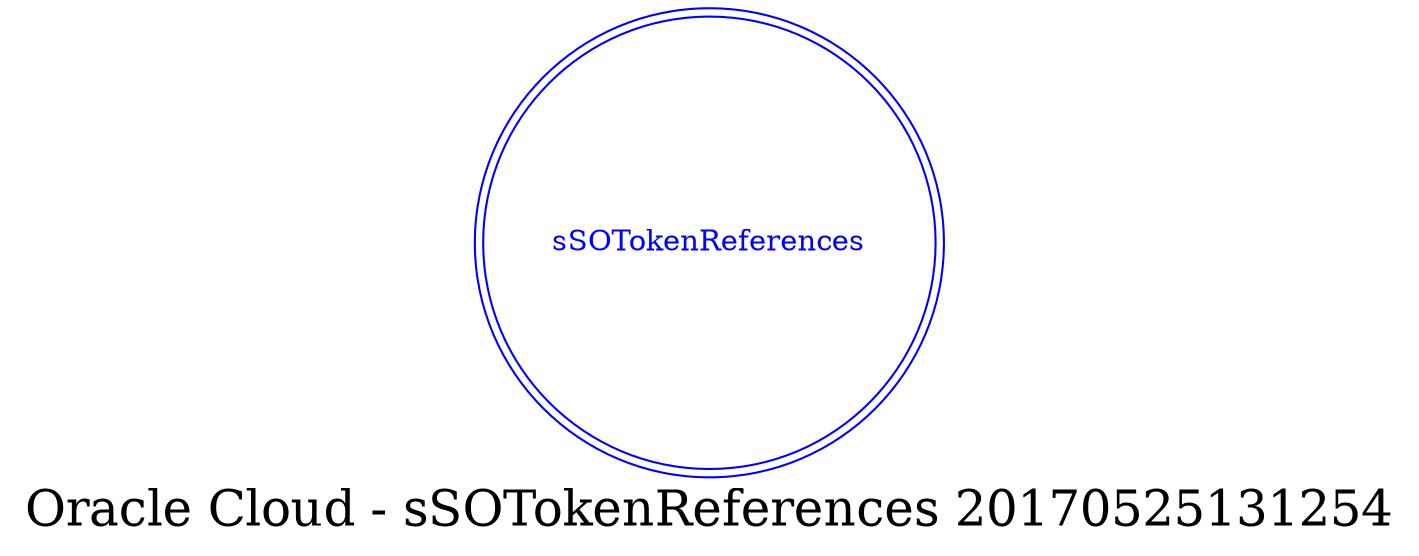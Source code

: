 digraph LexiconGraph {
graph[label="Oracle Cloud - sSOTokenReferences 20170525131254", fontsize=24]
splines=true
"sSOTokenReferences" [color=blue, fontcolor=blue, shape=doublecircle]
}
